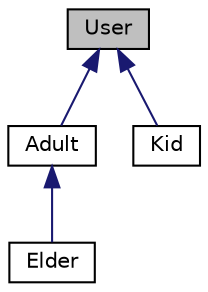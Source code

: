 digraph "User"
{
  edge [fontname="Helvetica",fontsize="10",labelfontname="Helvetica",labelfontsize="10"];
  node [fontname="Helvetica",fontsize="10",shape=record];
  Node0 [label="User",height=0.2,width=0.4,color="black", fillcolor="grey75", style="filled", fontcolor="black"];
  Node0 -> Node1 [dir="back",color="midnightblue",fontsize="10",style="solid",fontname="Helvetica"];
  Node1 [label="Adult",height=0.2,width=0.4,color="black", fillcolor="white", style="filled",URL="$class_adult.html"];
  Node1 -> Node2 [dir="back",color="midnightblue",fontsize="10",style="solid",fontname="Helvetica"];
  Node2 [label="Elder",height=0.2,width=0.4,color="black", fillcolor="white", style="filled",URL="$class_elder.html",tooltip="Classe de idoso. "];
  Node0 -> Node3 [dir="back",color="midnightblue",fontsize="10",style="solid",fontname="Helvetica"];
  Node3 [label="Kid",height=0.2,width=0.4,color="black", fillcolor="white", style="filled",URL="$class_kid.html",tooltip="Classe de criança. "];
}

